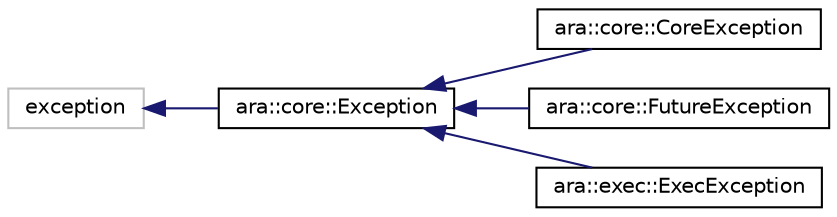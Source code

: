 digraph "Graphical Class Hierarchy"
{
 // LATEX_PDF_SIZE
  edge [fontname="Helvetica",fontsize="10",labelfontname="Helvetica",labelfontsize="10"];
  node [fontname="Helvetica",fontsize="10",shape=record];
  rankdir="LR";
  Node19 [label="exception",height=0.2,width=0.4,color="grey75", fillcolor="white", style="filled",tooltip=" "];
  Node19 -> Node0 [dir="back",color="midnightblue",fontsize="10",style="solid",fontname="Helvetica"];
  Node0 [label="ara::core::Exception",height=0.2,width=0.4,color="black", fillcolor="white", style="filled",URL="$classara_1_1core_1_1Exception.html",tooltip="Base type for all AUTOSAR exception types."];
  Node0 -> Node1 [dir="back",color="midnightblue",fontsize="10",style="solid",fontname="Helvetica"];
  Node1 [label="ara::core::CoreException",height=0.2,width=0.4,color="black", fillcolor="white", style="filled",URL="$classara_1_1core_1_1CoreException.html",tooltip="Exception type thrown for CORE errors."];
  Node0 -> Node2 [dir="back",color="midnightblue",fontsize="10",style="solid",fontname="Helvetica"];
  Node2 [label="ara::core::FutureException",height=0.2,width=0.4,color="black", fillcolor="white", style="filled",URL="$classara_1_1core_1_1FutureException.html",tooltip="Exception type thrown by Future and Promise classes."];
  Node0 -> Node3 [dir="back",color="midnightblue",fontsize="10",style="solid",fontname="Helvetica"];
  Node3 [label="ara::exec::ExecException",height=0.2,width=0.4,color="black", fillcolor="white", style="filled",URL="$classara_1_1exec_1_1ExecException.html",tooltip="Defines a class for exceptions to be thrown by the Execution Management."];
}
